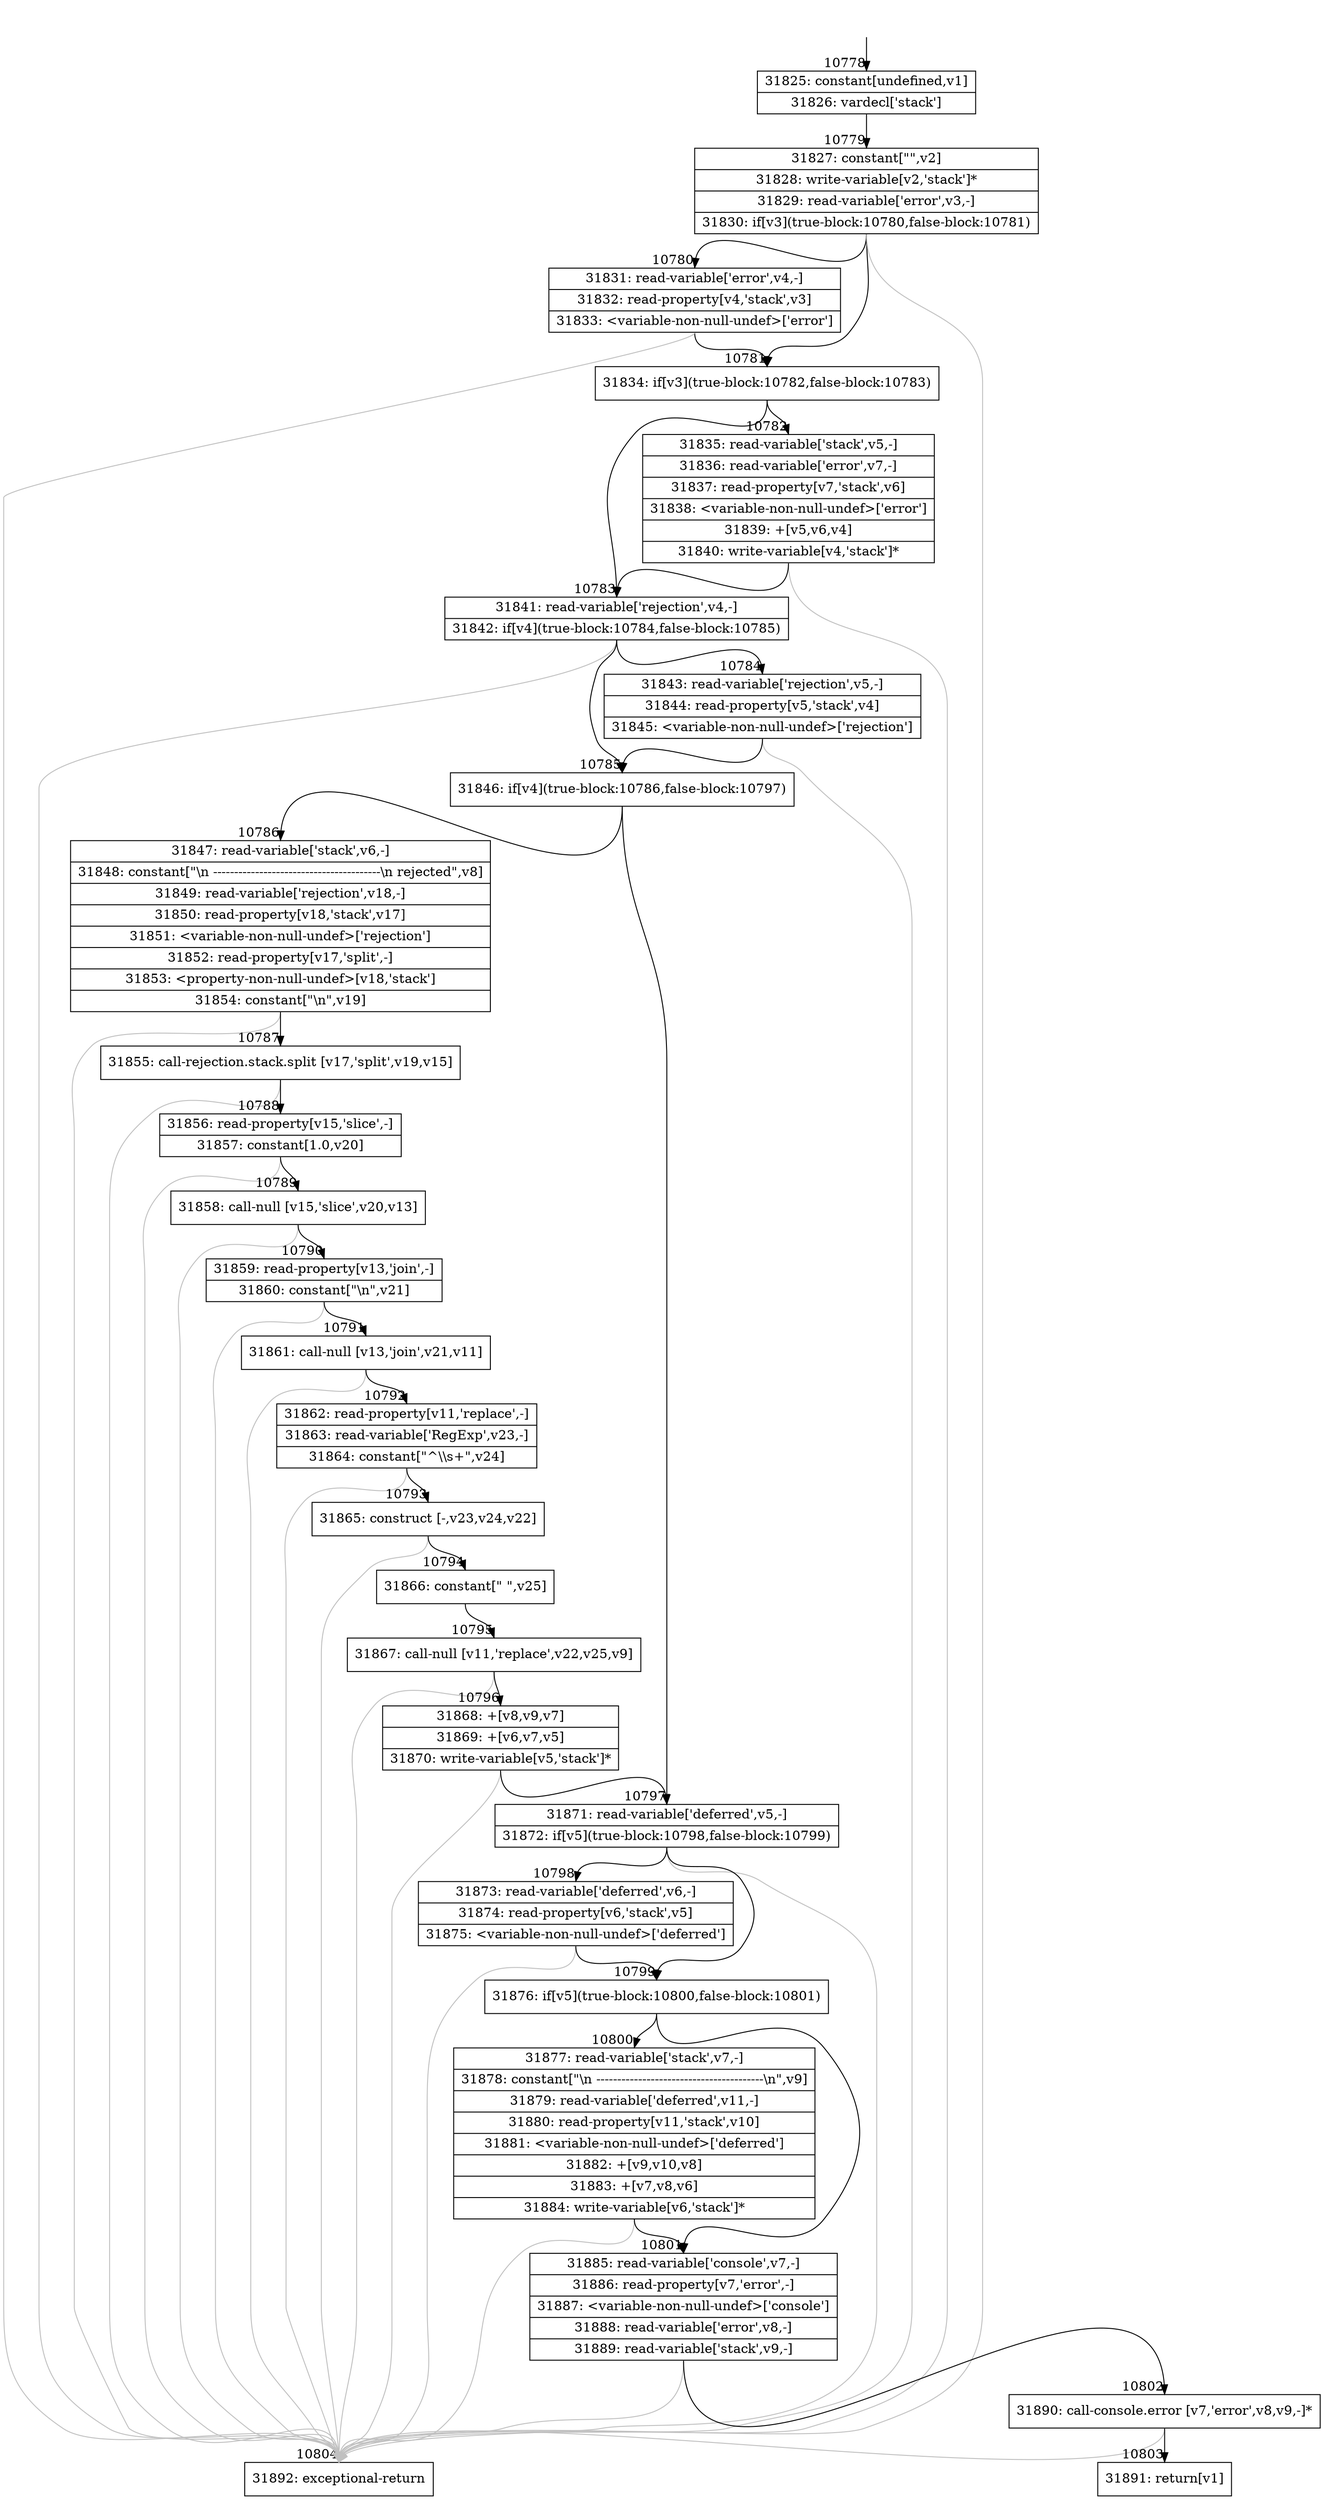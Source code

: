 digraph {
rankdir="TD"
BB_entry790[shape=none,label=""];
BB_entry790 -> BB10778 [tailport=s, headport=n, headlabel="    10778"]
BB10778 [shape=record label="{31825: constant[undefined,v1]|31826: vardecl['stack']}" ] 
BB10778 -> BB10779 [tailport=s, headport=n, headlabel="      10779"]
BB10779 [shape=record label="{31827: constant[\"\",v2]|31828: write-variable[v2,'stack']*|31829: read-variable['error',v3,-]|31830: if[v3](true-block:10780,false-block:10781)}" ] 
BB10779 -> BB10781 [tailport=s, headport=n, headlabel="      10781"]
BB10779 -> BB10780 [tailport=s, headport=n, headlabel="      10780"]
BB10779 -> BB10804 [tailport=s, headport=n, color=gray, headlabel="      10804"]
BB10780 [shape=record label="{31831: read-variable['error',v4,-]|31832: read-property[v4,'stack',v3]|31833: \<variable-non-null-undef\>['error']}" ] 
BB10780 -> BB10781 [tailport=s, headport=n]
BB10780 -> BB10804 [tailport=s, headport=n, color=gray]
BB10781 [shape=record label="{31834: if[v3](true-block:10782,false-block:10783)}" ] 
BB10781 -> BB10782 [tailport=s, headport=n, headlabel="      10782"]
BB10781 -> BB10783 [tailport=s, headport=n, headlabel="      10783"]
BB10782 [shape=record label="{31835: read-variable['stack',v5,-]|31836: read-variable['error',v7,-]|31837: read-property[v7,'stack',v6]|31838: \<variable-non-null-undef\>['error']|31839: +[v5,v6,v4]|31840: write-variable[v4,'stack']*}" ] 
BB10782 -> BB10783 [tailport=s, headport=n]
BB10782 -> BB10804 [tailport=s, headport=n, color=gray]
BB10783 [shape=record label="{31841: read-variable['rejection',v4,-]|31842: if[v4](true-block:10784,false-block:10785)}" ] 
BB10783 -> BB10785 [tailport=s, headport=n, headlabel="      10785"]
BB10783 -> BB10784 [tailport=s, headport=n, headlabel="      10784"]
BB10783 -> BB10804 [tailport=s, headport=n, color=gray]
BB10784 [shape=record label="{31843: read-variable['rejection',v5,-]|31844: read-property[v5,'stack',v4]|31845: \<variable-non-null-undef\>['rejection']}" ] 
BB10784 -> BB10785 [tailport=s, headport=n]
BB10784 -> BB10804 [tailport=s, headport=n, color=gray]
BB10785 [shape=record label="{31846: if[v4](true-block:10786,false-block:10797)}" ] 
BB10785 -> BB10786 [tailport=s, headport=n, headlabel="      10786"]
BB10785 -> BB10797 [tailport=s, headport=n, headlabel="      10797"]
BB10786 [shape=record label="{31847: read-variable['stack',v6,-]|31848: constant[\"\\n    ----------------------------------------\\n    rejected\",v8]|31849: read-variable['rejection',v18,-]|31850: read-property[v18,'stack',v17]|31851: \<variable-non-null-undef\>['rejection']|31852: read-property[v17,'split',-]|31853: \<property-non-null-undef\>[v18,'stack']|31854: constant[\"\\n\",v19]}" ] 
BB10786 -> BB10787 [tailport=s, headport=n, headlabel="      10787"]
BB10786 -> BB10804 [tailport=s, headport=n, color=gray]
BB10787 [shape=record label="{31855: call-rejection.stack.split [v17,'split',v19,v15]}" ] 
BB10787 -> BB10788 [tailport=s, headport=n, headlabel="      10788"]
BB10787 -> BB10804 [tailport=s, headport=n, color=gray]
BB10788 [shape=record label="{31856: read-property[v15,'slice',-]|31857: constant[1.0,v20]}" ] 
BB10788 -> BB10789 [tailport=s, headport=n, headlabel="      10789"]
BB10788 -> BB10804 [tailport=s, headport=n, color=gray]
BB10789 [shape=record label="{31858: call-null [v15,'slice',v20,v13]}" ] 
BB10789 -> BB10790 [tailport=s, headport=n, headlabel="      10790"]
BB10789 -> BB10804 [tailport=s, headport=n, color=gray]
BB10790 [shape=record label="{31859: read-property[v13,'join',-]|31860: constant[\"\\n\",v21]}" ] 
BB10790 -> BB10791 [tailport=s, headport=n, headlabel="      10791"]
BB10790 -> BB10804 [tailport=s, headport=n, color=gray]
BB10791 [shape=record label="{31861: call-null [v13,'join',v21,v11]}" ] 
BB10791 -> BB10792 [tailport=s, headport=n, headlabel="      10792"]
BB10791 -> BB10804 [tailport=s, headport=n, color=gray]
BB10792 [shape=record label="{31862: read-property[v11,'replace',-]|31863: read-variable['RegExp',v23,-]|31864: constant[\"^\\\\s+\",v24]}" ] 
BB10792 -> BB10793 [tailport=s, headport=n, headlabel="      10793"]
BB10792 -> BB10804 [tailport=s, headport=n, color=gray]
BB10793 [shape=record label="{31865: construct [-,v23,v24,v22]}" ] 
BB10793 -> BB10794 [tailport=s, headport=n, headlabel="      10794"]
BB10793 -> BB10804 [tailport=s, headport=n, color=gray]
BB10794 [shape=record label="{31866: constant[\" \",v25]}" ] 
BB10794 -> BB10795 [tailport=s, headport=n, headlabel="      10795"]
BB10795 [shape=record label="{31867: call-null [v11,'replace',v22,v25,v9]}" ] 
BB10795 -> BB10796 [tailport=s, headport=n, headlabel="      10796"]
BB10795 -> BB10804 [tailport=s, headport=n, color=gray]
BB10796 [shape=record label="{31868: +[v8,v9,v7]|31869: +[v6,v7,v5]|31870: write-variable[v5,'stack']*}" ] 
BB10796 -> BB10797 [tailport=s, headport=n]
BB10796 -> BB10804 [tailport=s, headport=n, color=gray]
BB10797 [shape=record label="{31871: read-variable['deferred',v5,-]|31872: if[v5](true-block:10798,false-block:10799)}" ] 
BB10797 -> BB10799 [tailport=s, headport=n, headlabel="      10799"]
BB10797 -> BB10798 [tailport=s, headport=n, headlabel="      10798"]
BB10797 -> BB10804 [tailport=s, headport=n, color=gray]
BB10798 [shape=record label="{31873: read-variable['deferred',v6,-]|31874: read-property[v6,'stack',v5]|31875: \<variable-non-null-undef\>['deferred']}" ] 
BB10798 -> BB10799 [tailport=s, headport=n]
BB10798 -> BB10804 [tailport=s, headport=n, color=gray]
BB10799 [shape=record label="{31876: if[v5](true-block:10800,false-block:10801)}" ] 
BB10799 -> BB10800 [tailport=s, headport=n, headlabel="      10800"]
BB10799 -> BB10801 [tailport=s, headport=n, headlabel="      10801"]
BB10800 [shape=record label="{31877: read-variable['stack',v7,-]|31878: constant[\"\\n    ----------------------------------------\\n\",v9]|31879: read-variable['deferred',v11,-]|31880: read-property[v11,'stack',v10]|31881: \<variable-non-null-undef\>['deferred']|31882: +[v9,v10,v8]|31883: +[v7,v8,v6]|31884: write-variable[v6,'stack']*}" ] 
BB10800 -> BB10801 [tailport=s, headport=n]
BB10800 -> BB10804 [tailport=s, headport=n, color=gray]
BB10801 [shape=record label="{31885: read-variable['console',v7,-]|31886: read-property[v7,'error',-]|31887: \<variable-non-null-undef\>['console']|31888: read-variable['error',v8,-]|31889: read-variable['stack',v9,-]}" ] 
BB10801 -> BB10802 [tailport=s, headport=n, headlabel="      10802"]
BB10801 -> BB10804 [tailport=s, headport=n, color=gray]
BB10802 [shape=record label="{31890: call-console.error [v7,'error',v8,v9,-]*}" ] 
BB10802 -> BB10803 [tailport=s, headport=n, headlabel="      10803"]
BB10802 -> BB10804 [tailport=s, headport=n, color=gray]
BB10803 [shape=record label="{31891: return[v1]}" ] 
BB10804 [shape=record label="{31892: exceptional-return}" ] 
//#$~ 15235
}
